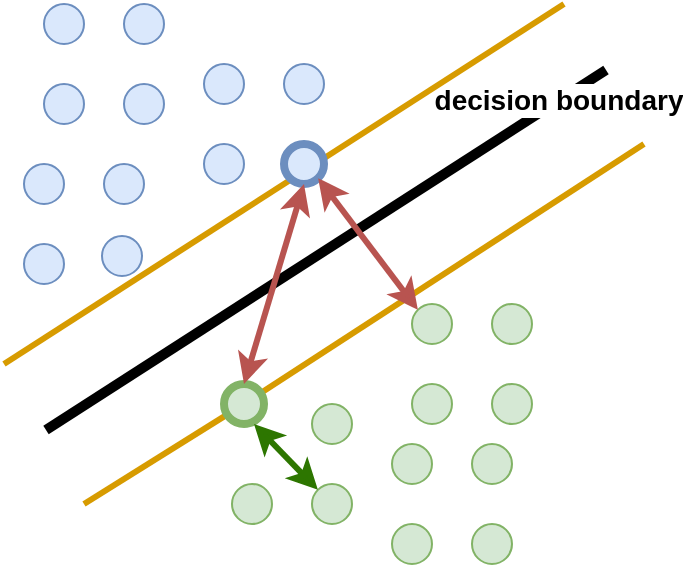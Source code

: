 <mxfile version="24.7.5">
  <diagram name="Seite-1" id="3WamROqaYmb8yL5PYkZU">
    <mxGraphModel dx="954" dy="562" grid="1" gridSize="10" guides="1" tooltips="1" connect="1" arrows="1" fold="1" page="1" pageScale="1" pageWidth="827" pageHeight="1169" math="0" shadow="0">
      <root>
        <mxCell id="0" />
        <mxCell id="1" parent="0" />
        <mxCell id="FRVEa9QtqOsGeyyYHmY0-1" value="" style="ellipse;whiteSpace=wrap;html=1;aspect=fixed;fillColor=#dae8fc;strokeColor=#6c8ebf;" vertex="1" parent="1">
          <mxGeometry x="160" y="140" width="20" height="20" as="geometry" />
        </mxCell>
        <mxCell id="FRVEa9QtqOsGeyyYHmY0-2" value="" style="ellipse;whiteSpace=wrap;html=1;aspect=fixed;fillColor=#dae8fc;strokeColor=#6c8ebf;" vertex="1" parent="1">
          <mxGeometry x="200" y="140" width="20" height="20" as="geometry" />
        </mxCell>
        <mxCell id="FRVEa9QtqOsGeyyYHmY0-3" value="" style="ellipse;whiteSpace=wrap;html=1;aspect=fixed;fillColor=#dae8fc;strokeColor=#6c8ebf;" vertex="1" parent="1">
          <mxGeometry x="160" y="180" width="20" height="20" as="geometry" />
        </mxCell>
        <mxCell id="FRVEa9QtqOsGeyyYHmY0-4" value="" style="ellipse;whiteSpace=wrap;html=1;aspect=fixed;fillColor=#dae8fc;strokeColor=#6c8ebf;" vertex="1" parent="1">
          <mxGeometry x="199" y="176" width="20" height="20" as="geometry" />
        </mxCell>
        <mxCell id="FRVEa9QtqOsGeyyYHmY0-5" value="" style="ellipse;whiteSpace=wrap;html=1;aspect=fixed;fillColor=#dae8fc;strokeColor=#6c8ebf;" vertex="1" parent="1">
          <mxGeometry x="250" y="90" width="20" height="20" as="geometry" />
        </mxCell>
        <mxCell id="FRVEa9QtqOsGeyyYHmY0-6" value="" style="ellipse;whiteSpace=wrap;html=1;aspect=fixed;fillColor=#dae8fc;strokeColor=#6c8ebf;" vertex="1" parent="1">
          <mxGeometry x="290" y="90" width="20" height="20" as="geometry" />
        </mxCell>
        <mxCell id="FRVEa9QtqOsGeyyYHmY0-7" value="" style="ellipse;whiteSpace=wrap;html=1;aspect=fixed;fillColor=#dae8fc;strokeColor=#6c8ebf;" vertex="1" parent="1">
          <mxGeometry x="250" y="130" width="20" height="20" as="geometry" />
        </mxCell>
        <mxCell id="FRVEa9QtqOsGeyyYHmY0-9" value="" style="ellipse;whiteSpace=wrap;html=1;aspect=fixed;fillColor=#dae8fc;strokeColor=#6c8ebf;" vertex="1" parent="1">
          <mxGeometry x="170" y="60" width="20" height="20" as="geometry" />
        </mxCell>
        <mxCell id="FRVEa9QtqOsGeyyYHmY0-10" value="" style="ellipse;whiteSpace=wrap;html=1;aspect=fixed;fillColor=#dae8fc;strokeColor=#6c8ebf;" vertex="1" parent="1">
          <mxGeometry x="210" y="60" width="20" height="20" as="geometry" />
        </mxCell>
        <mxCell id="FRVEa9QtqOsGeyyYHmY0-11" value="" style="ellipse;whiteSpace=wrap;html=1;aspect=fixed;fillColor=#dae8fc;strokeColor=#6c8ebf;" vertex="1" parent="1">
          <mxGeometry x="170" y="100" width="20" height="20" as="geometry" />
        </mxCell>
        <mxCell id="FRVEa9QtqOsGeyyYHmY0-12" value="" style="ellipse;whiteSpace=wrap;html=1;aspect=fixed;fillColor=#dae8fc;strokeColor=#6c8ebf;" vertex="1" parent="1">
          <mxGeometry x="210" y="100" width="20" height="20" as="geometry" />
        </mxCell>
        <mxCell id="FRVEa9QtqOsGeyyYHmY0-14" value="" style="ellipse;whiteSpace=wrap;html=1;aspect=fixed;fillColor=#d5e8d4;strokeColor=#82b366;" vertex="1" parent="1">
          <mxGeometry x="304" y="260" width="20" height="20" as="geometry" />
        </mxCell>
        <mxCell id="FRVEa9QtqOsGeyyYHmY0-15" value="" style="ellipse;whiteSpace=wrap;html=1;aspect=fixed;fillColor=#d5e8d4;strokeColor=#82b366;" vertex="1" parent="1">
          <mxGeometry x="264" y="300" width="20" height="20" as="geometry" />
        </mxCell>
        <mxCell id="FRVEa9QtqOsGeyyYHmY0-16" value="" style="ellipse;whiteSpace=wrap;html=1;aspect=fixed;fillColor=#d5e8d4;strokeColor=#82b366;" vertex="1" parent="1">
          <mxGeometry x="304" y="300" width="20" height="20" as="geometry" />
        </mxCell>
        <mxCell id="FRVEa9QtqOsGeyyYHmY0-17" value="" style="ellipse;whiteSpace=wrap;html=1;aspect=fixed;fillColor=#d5e8d4;strokeColor=#82b366;" vertex="1" parent="1">
          <mxGeometry x="354" y="210" width="20" height="20" as="geometry" />
        </mxCell>
        <mxCell id="FRVEa9QtqOsGeyyYHmY0-18" value="" style="ellipse;whiteSpace=wrap;html=1;aspect=fixed;fillColor=#d5e8d4;strokeColor=#82b366;" vertex="1" parent="1">
          <mxGeometry x="394" y="210" width="20" height="20" as="geometry" />
        </mxCell>
        <mxCell id="FRVEa9QtqOsGeyyYHmY0-19" value="" style="ellipse;whiteSpace=wrap;html=1;aspect=fixed;fillColor=#d5e8d4;strokeColor=#82b366;" vertex="1" parent="1">
          <mxGeometry x="354" y="250" width="20" height="20" as="geometry" />
        </mxCell>
        <mxCell id="FRVEa9QtqOsGeyyYHmY0-20" value="" style="ellipse;whiteSpace=wrap;html=1;aspect=fixed;fillColor=#d5e8d4;strokeColor=#82b366;" vertex="1" parent="1">
          <mxGeometry x="394" y="250" width="20" height="20" as="geometry" />
        </mxCell>
        <mxCell id="FRVEa9QtqOsGeyyYHmY0-21" value="" style="ellipse;whiteSpace=wrap;html=1;aspect=fixed;fillColor=#d5e8d4;strokeColor=#82b366;" vertex="1" parent="1">
          <mxGeometry x="344" y="280" width="20" height="20" as="geometry" />
        </mxCell>
        <mxCell id="FRVEa9QtqOsGeyyYHmY0-22" value="" style="ellipse;whiteSpace=wrap;html=1;aspect=fixed;fillColor=#d5e8d4;strokeColor=#82b366;" vertex="1" parent="1">
          <mxGeometry x="384" y="280" width="20" height="20" as="geometry" />
        </mxCell>
        <mxCell id="FRVEa9QtqOsGeyyYHmY0-23" value="" style="ellipse;whiteSpace=wrap;html=1;aspect=fixed;fillColor=#d5e8d4;strokeColor=#82b366;" vertex="1" parent="1">
          <mxGeometry x="344" y="320" width="20" height="20" as="geometry" />
        </mxCell>
        <mxCell id="FRVEa9QtqOsGeyyYHmY0-24" value="" style="ellipse;whiteSpace=wrap;html=1;aspect=fixed;fillColor=#d5e8d4;strokeColor=#82b366;" vertex="1" parent="1">
          <mxGeometry x="384" y="320" width="20" height="20" as="geometry" />
        </mxCell>
        <mxCell id="FRVEa9QtqOsGeyyYHmY0-25" value="" style="endArrow=none;html=1;rounded=0;strokeWidth=5;" edge="1" parent="1">
          <mxGeometry width="50" height="50" relative="1" as="geometry">
            <mxPoint x="171" y="273" as="sourcePoint" />
            <mxPoint x="451" y="93" as="targetPoint" />
          </mxGeometry>
        </mxCell>
        <mxCell id="FRVEa9QtqOsGeyyYHmY0-26" value="&lt;font style=&quot;font-size: 14px;&quot;&gt;&lt;b&gt;decision boundary&lt;/b&gt;&lt;br&gt;&lt;/font&gt;" style="edgeLabel;html=1;align=center;verticalAlign=middle;resizable=0;points=[];" vertex="1" connectable="0" parent="FRVEa9QtqOsGeyyYHmY0-25">
          <mxGeometry x="0.829" y="1" relative="1" as="geometry">
            <mxPoint as="offset" />
          </mxGeometry>
        </mxCell>
        <mxCell id="FRVEa9QtqOsGeyyYHmY0-28" value="" style="endArrow=none;html=1;rounded=0;strokeWidth=3;fillColor=#ffe6cc;strokeColor=#d79b00;" edge="1" parent="1" source="FRVEa9QtqOsGeyyYHmY0-13">
          <mxGeometry width="50" height="50" relative="1" as="geometry">
            <mxPoint x="190" y="310" as="sourcePoint" />
            <mxPoint x="470" y="130" as="targetPoint" />
          </mxGeometry>
        </mxCell>
        <mxCell id="FRVEa9QtqOsGeyyYHmY0-27" value="" style="endArrow=none;html=1;rounded=0;strokeWidth=3;fillColor=#ffe6cc;strokeColor=#d79b00;" edge="1" parent="1">
          <mxGeometry width="50" height="50" relative="1" as="geometry">
            <mxPoint x="150" y="240" as="sourcePoint" />
            <mxPoint x="430" y="60" as="targetPoint" />
          </mxGeometry>
        </mxCell>
        <mxCell id="FRVEa9QtqOsGeyyYHmY0-8" value="" style="ellipse;whiteSpace=wrap;html=1;aspect=fixed;fillColor=#dae8fc;strokeColor=#6c8ebf;strokeWidth=4;" vertex="1" parent="1">
          <mxGeometry x="290" y="130" width="20" height="20" as="geometry" />
        </mxCell>
        <mxCell id="FRVEa9QtqOsGeyyYHmY0-29" value="" style="endArrow=none;html=1;rounded=0;strokeWidth=3;fillColor=#ffe6cc;strokeColor=#d79b00;" edge="1" parent="1" target="FRVEa9QtqOsGeyyYHmY0-13">
          <mxGeometry width="50" height="50" relative="1" as="geometry">
            <mxPoint x="190" y="310" as="sourcePoint" />
            <mxPoint x="470" y="130" as="targetPoint" />
          </mxGeometry>
        </mxCell>
        <mxCell id="FRVEa9QtqOsGeyyYHmY0-13" value="" style="ellipse;whiteSpace=wrap;html=1;aspect=fixed;fillColor=#d5e8d4;strokeColor=#82b366;strokeWidth=4;" vertex="1" parent="1">
          <mxGeometry x="260" y="250" width="20" height="20" as="geometry" />
        </mxCell>
        <mxCell id="FRVEa9QtqOsGeyyYHmY0-30" value="" style="endArrow=classic;startArrow=classic;html=1;rounded=0;exitX=0.5;exitY=0;exitDx=0;exitDy=0;fillColor=#f8cecc;strokeColor=#b85450;strokeWidth=3;" edge="1" parent="1" source="FRVEa9QtqOsGeyyYHmY0-13">
          <mxGeometry width="50" height="50" relative="1" as="geometry">
            <mxPoint x="250" y="200" as="sourcePoint" />
            <mxPoint x="300" y="150" as="targetPoint" />
          </mxGeometry>
        </mxCell>
        <mxCell id="FRVEa9QtqOsGeyyYHmY0-31" value="" style="endArrow=classic;startArrow=classic;html=1;rounded=0;exitX=0;exitY=0;exitDx=0;exitDy=0;fillColor=#f8cecc;strokeColor=#b85450;strokeWidth=3;entryX=1;entryY=1;entryDx=0;entryDy=0;" edge="1" parent="1" source="FRVEa9QtqOsGeyyYHmY0-17" target="FRVEa9QtqOsGeyyYHmY0-8">
          <mxGeometry width="50" height="50" relative="1" as="geometry">
            <mxPoint x="280" y="260" as="sourcePoint" />
            <mxPoint x="310" y="160" as="targetPoint" />
          </mxGeometry>
        </mxCell>
        <mxCell id="FRVEa9QtqOsGeyyYHmY0-32" value="" style="endArrow=classic;startArrow=classic;html=1;rounded=0;exitX=0;exitY=0;exitDx=0;exitDy=0;fillColor=#60a917;strokeColor=#2D7600;strokeWidth=3;entryX=1;entryY=1;entryDx=0;entryDy=0;" edge="1" parent="1" source="FRVEa9QtqOsGeyyYHmY0-16">
          <mxGeometry width="50" height="50" relative="1" as="geometry">
            <mxPoint x="325" y="336" as="sourcePoint" />
            <mxPoint x="275" y="270" as="targetPoint" />
          </mxGeometry>
        </mxCell>
      </root>
    </mxGraphModel>
  </diagram>
</mxfile>
